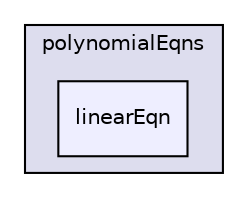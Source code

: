 digraph "src/OpenFOAM/primitives/polynomialEqns/linearEqn" {
  bgcolor=transparent;
  compound=true
  node [ fontsize="10", fontname="Helvetica"];
  edge [ labelfontsize="10", labelfontname="Helvetica"];
  subgraph clusterdir_ea22b97d585b581f8109179e40307995 {
    graph [ bgcolor="#ddddee", pencolor="black", label="polynomialEqns" fontname="Helvetica", fontsize="10", URL="dir_ea22b97d585b581f8109179e40307995.html"]
  dir_1dd29ea88533f030dacac6222e342ea9 [shape=box, label="linearEqn", style="filled", fillcolor="#eeeeff", pencolor="black", URL="dir_1dd29ea88533f030dacac6222e342ea9.html"];
  }
}

